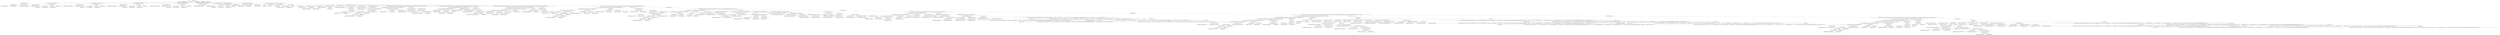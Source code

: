 digraph "&lt;init&gt;" {  
"122" [label = <(METHOD,&lt;init&gt;)<SUB>200</SUB>> ]
"8" [label = <(PARAM,this)<SUB>200</SUB>> ]
"123" [label = <(PARAM,final Class bean)<SUB>200</SUB>> ]
"124" [label = <(BLOCK,&lt;empty&gt;,&lt;empty&gt;)<SUB>200</SUB>> ]
"125" [label = <(&lt;operator&gt;.assignment,Method addText = null)<SUB>113</SUB>> ]
"126" [label = <(&lt;operator&gt;.fieldAccess,this.addText)<SUB>113</SUB>> ]
"127" [label = <(IDENTIFIER,this,Method addText = null)<SUB>113</SUB>> ]
"128" [label = <(FIELD_IDENTIFIER,addText,addText)<SUB>113</SUB>> ]
"129" [label = <(LITERAL,null,Method addText = null)<SUB>113</SUB>> ]
"130" [label = <(&lt;operator&gt;.assignment,this.attributeTypes = new Hashtable())<SUB>201</SUB>> ]
"131" [label = <(&lt;operator&gt;.fieldAccess,this.attributeTypes)<SUB>201</SUB>> ]
"132" [label = <(IDENTIFIER,this,this.attributeTypes = new Hashtable())<SUB>201</SUB>> ]
"133" [label = <(FIELD_IDENTIFIER,attributeTypes,attributeTypes)<SUB>201</SUB>> ]
"134" [label = <(BLOCK,&lt;empty&gt;,&lt;empty&gt;)<SUB>201</SUB>> ]
"135" [label = <(&lt;operator&gt;.assignment,&lt;empty&gt;)> ]
"136" [label = <(IDENTIFIER,$obj2,&lt;empty&gt;)> ]
"137" [label = <(&lt;operator&gt;.alloc,new Hashtable())<SUB>201</SUB>> ]
"138" [label = <(&lt;init&gt;,new Hashtable())<SUB>201</SUB>> ]
"139" [label = <(IDENTIFIER,$obj2,new Hashtable())> ]
"140" [label = <(IDENTIFIER,$obj2,&lt;empty&gt;)> ]
"141" [label = <(&lt;operator&gt;.assignment,this.attributeSetters = new Hashtable())<SUB>202</SUB>> ]
"142" [label = <(&lt;operator&gt;.fieldAccess,this.attributeSetters)<SUB>202</SUB>> ]
"143" [label = <(IDENTIFIER,this,this.attributeSetters = new Hashtable())<SUB>202</SUB>> ]
"144" [label = <(FIELD_IDENTIFIER,attributeSetters,attributeSetters)<SUB>202</SUB>> ]
"145" [label = <(BLOCK,&lt;empty&gt;,&lt;empty&gt;)<SUB>202</SUB>> ]
"146" [label = <(&lt;operator&gt;.assignment,&lt;empty&gt;)> ]
"147" [label = <(IDENTIFIER,$obj3,&lt;empty&gt;)> ]
"148" [label = <(&lt;operator&gt;.alloc,new Hashtable())<SUB>202</SUB>> ]
"149" [label = <(&lt;init&gt;,new Hashtable())<SUB>202</SUB>> ]
"150" [label = <(IDENTIFIER,$obj3,new Hashtable())> ]
"151" [label = <(IDENTIFIER,$obj3,&lt;empty&gt;)> ]
"152" [label = <(&lt;operator&gt;.assignment,this.nestedTypes = new Hashtable())<SUB>203</SUB>> ]
"153" [label = <(&lt;operator&gt;.fieldAccess,this.nestedTypes)<SUB>203</SUB>> ]
"154" [label = <(IDENTIFIER,this,this.nestedTypes = new Hashtable())<SUB>203</SUB>> ]
"155" [label = <(FIELD_IDENTIFIER,nestedTypes,nestedTypes)<SUB>203</SUB>> ]
"156" [label = <(BLOCK,&lt;empty&gt;,&lt;empty&gt;)<SUB>203</SUB>> ]
"157" [label = <(&lt;operator&gt;.assignment,&lt;empty&gt;)> ]
"158" [label = <(IDENTIFIER,$obj4,&lt;empty&gt;)> ]
"159" [label = <(&lt;operator&gt;.alloc,new Hashtable())<SUB>203</SUB>> ]
"160" [label = <(&lt;init&gt;,new Hashtable())<SUB>203</SUB>> ]
"161" [label = <(IDENTIFIER,$obj4,new Hashtable())> ]
"162" [label = <(IDENTIFIER,$obj4,&lt;empty&gt;)> ]
"163" [label = <(&lt;operator&gt;.assignment,this.nestedCreators = new Hashtable())<SUB>204</SUB>> ]
"164" [label = <(&lt;operator&gt;.fieldAccess,this.nestedCreators)<SUB>204</SUB>> ]
"165" [label = <(IDENTIFIER,this,this.nestedCreators = new Hashtable())<SUB>204</SUB>> ]
"166" [label = <(FIELD_IDENTIFIER,nestedCreators,nestedCreators)<SUB>204</SUB>> ]
"167" [label = <(BLOCK,&lt;empty&gt;,&lt;empty&gt;)<SUB>204</SUB>> ]
"168" [label = <(&lt;operator&gt;.assignment,&lt;empty&gt;)> ]
"169" [label = <(IDENTIFIER,$obj5,&lt;empty&gt;)> ]
"170" [label = <(&lt;operator&gt;.alloc,new Hashtable())<SUB>204</SUB>> ]
"171" [label = <(&lt;init&gt;,new Hashtable())<SUB>204</SUB>> ]
"172" [label = <(IDENTIFIER,$obj5,new Hashtable())> ]
"173" [label = <(IDENTIFIER,$obj5,&lt;empty&gt;)> ]
"174" [label = <(&lt;operator&gt;.assignment,this.addTypeMethods = new ArrayList())<SUB>205</SUB>> ]
"175" [label = <(&lt;operator&gt;.fieldAccess,this.addTypeMethods)<SUB>205</SUB>> ]
"176" [label = <(IDENTIFIER,this,this.addTypeMethods = new ArrayList())<SUB>205</SUB>> ]
"177" [label = <(FIELD_IDENTIFIER,addTypeMethods,addTypeMethods)<SUB>205</SUB>> ]
"178" [label = <(BLOCK,&lt;empty&gt;,&lt;empty&gt;)<SUB>205</SUB>> ]
"179" [label = <(&lt;operator&gt;.assignment,&lt;empty&gt;)> ]
"180" [label = <(IDENTIFIER,$obj6,&lt;empty&gt;)> ]
"181" [label = <(&lt;operator&gt;.alloc,new ArrayList())<SUB>205</SUB>> ]
"182" [label = <(&lt;init&gt;,new ArrayList())<SUB>205</SUB>> ]
"183" [label = <(IDENTIFIER,$obj6,new ArrayList())> ]
"184" [label = <(IDENTIFIER,$obj6,&lt;empty&gt;)> ]
"185" [label = <(&lt;operator&gt;.assignment,this.bean = bean)<SUB>207</SUB>> ]
"186" [label = <(&lt;operator&gt;.fieldAccess,this.bean)<SUB>207</SUB>> ]
"7" [label = <(IDENTIFIER,this,this.bean = bean)<SUB>207</SUB>> ]
"187" [label = <(FIELD_IDENTIFIER,bean,bean)<SUB>207</SUB>> ]
"188" [label = <(IDENTIFIER,bean,this.bean = bean)<SUB>207</SUB>> ]
"189" [label = <(LOCAL,Method[] methods: java.lang.reflect.Method[])> ]
"190" [label = <(&lt;operator&gt;.assignment,Method[] methods = bean.getMethods())<SUB>209</SUB>> ]
"191" [label = <(IDENTIFIER,methods,Method[] methods = bean.getMethods())<SUB>209</SUB>> ]
"192" [label = <(getMethods,bean.getMethods())<SUB>209</SUB>> ]
"193" [label = <(IDENTIFIER,bean,bean.getMethods())<SUB>209</SUB>> ]
"194" [label = <(CONTROL_STRUCTURE,for (int i = 0; Some(i &lt; methods.length); i++),for (int i = 0; Some(i &lt; methods.length); i++))<SUB>210</SUB>> ]
"195" [label = <(LOCAL,int i: int)> ]
"196" [label = <(&lt;operator&gt;.assignment,int i = 0)<SUB>210</SUB>> ]
"197" [label = <(IDENTIFIER,i,int i = 0)<SUB>210</SUB>> ]
"198" [label = <(LITERAL,0,int i = 0)<SUB>210</SUB>> ]
"199" [label = <(&lt;operator&gt;.lessThan,i &lt; methods.length)<SUB>210</SUB>> ]
"200" [label = <(IDENTIFIER,i,i &lt; methods.length)<SUB>210</SUB>> ]
"201" [label = <(&lt;operator&gt;.fieldAccess,methods.length)<SUB>210</SUB>> ]
"202" [label = <(IDENTIFIER,methods,i &lt; methods.length)<SUB>210</SUB>> ]
"203" [label = <(FIELD_IDENTIFIER,length,length)<SUB>210</SUB>> ]
"204" [label = <(&lt;operator&gt;.postIncrement,i++)<SUB>210</SUB>> ]
"205" [label = <(IDENTIFIER,i,i++)<SUB>210</SUB>> ]
"206" [label = <(BLOCK,&lt;empty&gt;,&lt;empty&gt;)<SUB>210</SUB>> ]
"207" [label = <(LOCAL,Method m: java.lang.reflect.Method)> ]
"208" [label = <(&lt;operator&gt;.assignment,Method m = methods[i])<SUB>211</SUB>> ]
"209" [label = <(IDENTIFIER,m,Method m = methods[i])<SUB>211</SUB>> ]
"210" [label = <(&lt;operator&gt;.indexAccess,methods[i])<SUB>211</SUB>> ]
"211" [label = <(IDENTIFIER,methods,Method m = methods[i])<SUB>211</SUB>> ]
"212" [label = <(IDENTIFIER,i,Method m = methods[i])<SUB>211</SUB>> ]
"213" [label = <(LOCAL,String name: java.lang.String)> ]
"214" [label = <(&lt;operator&gt;.assignment,String name = m.getName())<SUB>212</SUB>> ]
"215" [label = <(IDENTIFIER,name,String name = m.getName())<SUB>212</SUB>> ]
"216" [label = <(getName,m.getName())<SUB>212</SUB>> ]
"217" [label = <(IDENTIFIER,m,m.getName())<SUB>212</SUB>> ]
"218" [label = <(LOCAL,Class returnType: java.lang.Class)> ]
"219" [label = <(&lt;operator&gt;.assignment,Class returnType = m.getReturnType())<SUB>213</SUB>> ]
"220" [label = <(IDENTIFIER,returnType,Class returnType = m.getReturnType())<SUB>213</SUB>> ]
"221" [label = <(getReturnType,m.getReturnType())<SUB>213</SUB>> ]
"222" [label = <(IDENTIFIER,m,m.getReturnType())<SUB>213</SUB>> ]
"223" [label = <(LOCAL,Class[] args: java.lang.Class[])> ]
"224" [label = <(&lt;operator&gt;.assignment,Class[] args = m.getParameterTypes())<SUB>214</SUB>> ]
"225" [label = <(IDENTIFIER,args,Class[] args = m.getParameterTypes())<SUB>214</SUB>> ]
"226" [label = <(getParameterTypes,m.getParameterTypes())<SUB>214</SUB>> ]
"227" [label = <(IDENTIFIER,m,m.getParameterTypes())<SUB>214</SUB>> ]
"228" [label = <(CONTROL_STRUCTURE,if (args.length == 1 &amp;&amp; java.lang.Void.TYPE.equals(returnType) &amp;&amp; (name.equals(&quot;add&quot;) || name.equals(&quot;addConfigured&quot;))),if (args.length == 1 &amp;&amp; java.lang.Void.TYPE.equals(returnType) &amp;&amp; (name.equals(&quot;add&quot;) || name.equals(&quot;addConfigured&quot;))))<SUB>217</SUB>> ]
"229" [label = <(&lt;operator&gt;.logicalAnd,args.length == 1 &amp;&amp; java.lang.Void.TYPE.equals(returnType) &amp;&amp; (name.equals(&quot;add&quot;) || name.equals(&quot;addConfigured&quot;)))<SUB>217</SUB>> ]
"230" [label = <(&lt;operator&gt;.logicalAnd,args.length == 1 &amp;&amp; java.lang.Void.TYPE.equals(returnType))<SUB>217</SUB>> ]
"231" [label = <(&lt;operator&gt;.equals,args.length == 1)<SUB>217</SUB>> ]
"232" [label = <(&lt;operator&gt;.fieldAccess,args.length)<SUB>217</SUB>> ]
"233" [label = <(IDENTIFIER,args,args.length == 1)<SUB>217</SUB>> ]
"234" [label = <(FIELD_IDENTIFIER,length,length)<SUB>217</SUB>> ]
"235" [label = <(LITERAL,1,args.length == 1)<SUB>217</SUB>> ]
"236" [label = <(equals,java.lang.Void.TYPE.equals(returnType))<SUB>218</SUB>> ]
"237" [label = <(&lt;operator&gt;.fieldAccess,java.lang.Void.TYPE)<SUB>218</SUB>> ]
"238" [label = <(&lt;operator&gt;.fieldAccess,java.lang.Void)<SUB>218</SUB>> ]
"239" [label = <(&lt;operator&gt;.fieldAccess,java.lang)<SUB>218</SUB>> ]
"240" [label = <(IDENTIFIER,java,java.lang.Void.TYPE.equals(returnType))<SUB>218</SUB>> ]
"241" [label = <(FIELD_IDENTIFIER,lang,lang)<SUB>218</SUB>> ]
"242" [label = <(FIELD_IDENTIFIER,Void,Void)<SUB>218</SUB>> ]
"243" [label = <(FIELD_IDENTIFIER,TYPE,TYPE)<SUB>218</SUB>> ]
"244" [label = <(IDENTIFIER,returnType,java.lang.Void.TYPE.equals(returnType))<SUB>218</SUB>> ]
"245" [label = <(&lt;operator&gt;.logicalOr,name.equals(&quot;add&quot;) || name.equals(&quot;addConfigured&quot;))<SUB>219</SUB>> ]
"246" [label = <(equals,name.equals(&quot;add&quot;))<SUB>219</SUB>> ]
"247" [label = <(IDENTIFIER,name,name.equals(&quot;add&quot;))<SUB>219</SUB>> ]
"248" [label = <(LITERAL,&quot;add&quot;,name.equals(&quot;add&quot;))<SUB>219</SUB>> ]
"249" [label = <(equals,name.equals(&quot;addConfigured&quot;))<SUB>219</SUB>> ]
"250" [label = <(IDENTIFIER,name,name.equals(&quot;addConfigured&quot;))<SUB>219</SUB>> ]
"251" [label = <(LITERAL,&quot;addConfigured&quot;,name.equals(&quot;addConfigured&quot;))<SUB>219</SUB>> ]
"252" [label = <(BLOCK,&lt;empty&gt;,&lt;empty&gt;)<SUB>219</SUB>> ]
"253" [label = <(insertAddTypeMethod,this.insertAddTypeMethod(m))<SUB>220</SUB>> ]
"9" [label = <(IDENTIFIER,this,this.insertAddTypeMethod(m))<SUB>220</SUB>> ]
"254" [label = <(IDENTIFIER,m,this.insertAddTypeMethod(m))<SUB>220</SUB>> ]
"255" [label = <(CONTROL_STRUCTURE,continue;,continue;)<SUB>221</SUB>> ]
"256" [label = <(CONTROL_STRUCTURE,if (org.apache.tools.ant.Task.class.isAssignableFrom(bean) &amp;&amp; args.length == 1 &amp;&amp; isHiddenSetMethod(name, args[0])),if (org.apache.tools.ant.Task.class.isAssignableFrom(bean) &amp;&amp; args.length == 1 &amp;&amp; isHiddenSetMethod(name, args[0])))<SUB>225</SUB>> ]
"257" [label = <(&lt;operator&gt;.logicalAnd,org.apache.tools.ant.Task.class.isAssignableFrom(bean) &amp;&amp; args.length == 1 &amp;&amp; isHiddenSetMethod(name, args[0]))<SUB>225</SUB>> ]
"258" [label = <(&lt;operator&gt;.logicalAnd,org.apache.tools.ant.Task.class.isAssignableFrom(bean) &amp;&amp; args.length == 1)<SUB>225</SUB>> ]
"259" [label = <(isAssignableFrom,isAssignableFrom(bean))<SUB>225</SUB>> ]
"260" [label = <(&lt;operator&gt;.fieldAccess,org.apache.tools.ant.Task.class)<SUB>225</SUB>> ]
"261" [label = <(IDENTIFIER,org.apache.tools.ant.Task,isAssignableFrom(bean))<SUB>225</SUB>> ]
"262" [label = <(FIELD_IDENTIFIER,class,class)<SUB>225</SUB>> ]
"263" [label = <(IDENTIFIER,bean,isAssignableFrom(bean))<SUB>225</SUB>> ]
"264" [label = <(&lt;operator&gt;.equals,args.length == 1)<SUB>226</SUB>> ]
"265" [label = <(&lt;operator&gt;.fieldAccess,args.length)<SUB>226</SUB>> ]
"266" [label = <(IDENTIFIER,args,args.length == 1)<SUB>226</SUB>> ]
"267" [label = <(FIELD_IDENTIFIER,length,length)<SUB>226</SUB>> ]
"268" [label = <(LITERAL,1,args.length == 1)<SUB>226</SUB>> ]
"269" [label = <(isHiddenSetMethod,this.isHiddenSetMethod(name, args[0]))<SUB>226</SUB>> ]
"10" [label = <(IDENTIFIER,this,this.isHiddenSetMethod(name, args[0]))<SUB>226</SUB>> ]
"270" [label = <(IDENTIFIER,name,this.isHiddenSetMethod(name, args[0]))<SUB>226</SUB>> ]
"271" [label = <(&lt;operator&gt;.indexAccess,args[0])<SUB>226</SUB>> ]
"272" [label = <(IDENTIFIER,args,this.isHiddenSetMethod(name, args[0]))<SUB>226</SUB>> ]
"273" [label = <(LITERAL,0,this.isHiddenSetMethod(name, args[0]))<SUB>226</SUB>> ]
"274" [label = <(BLOCK,&lt;empty&gt;,&lt;empty&gt;)<SUB>226</SUB>> ]
"275" [label = <(CONTROL_STRUCTURE,continue;,continue;)<SUB>227</SUB>> ]
"276" [label = <(CONTROL_STRUCTURE,if (org.apache.tools.ant.TaskContainer.class.isAssignableFrom(bean) &amp;&amp; args.length == 1 &amp;&amp; &quot;addTask&quot;.equals(name) &amp;&amp; org.apache.tools.ant.Task.class.equals(args[0])),if (org.apache.tools.ant.TaskContainer.class.isAssignableFrom(bean) &amp;&amp; args.length == 1 &amp;&amp; &quot;addTask&quot;.equals(name) &amp;&amp; org.apache.tools.ant.Task.class.equals(args[0])))<SUB>231</SUB>> ]
"277" [label = <(&lt;operator&gt;.logicalAnd,org.apache.tools.ant.TaskContainer.class.isAssignableFrom(bean) &amp;&amp; args.length == 1 &amp;&amp; &quot;addTask&quot;.equals(name) &amp;&amp; org.apache.tools.ant.Task.class.equals(args[0]))<SUB>231</SUB>> ]
"278" [label = <(&lt;operator&gt;.logicalAnd,org.apache.tools.ant.TaskContainer.class.isAssignableFrom(bean) &amp;&amp; args.length == 1 &amp;&amp; &quot;addTask&quot;.equals(name))<SUB>231</SUB>> ]
"279" [label = <(&lt;operator&gt;.logicalAnd,org.apache.tools.ant.TaskContainer.class.isAssignableFrom(bean) &amp;&amp; args.length == 1)<SUB>231</SUB>> ]
"280" [label = <(isAssignableFrom,isAssignableFrom(bean))<SUB>231</SUB>> ]
"281" [label = <(&lt;operator&gt;.fieldAccess,org.apache.tools.ant.TaskContainer.class)<SUB>231</SUB>> ]
"282" [label = <(IDENTIFIER,org.apache.tools.ant.TaskContainer,isAssignableFrom(bean))<SUB>231</SUB>> ]
"283" [label = <(FIELD_IDENTIFIER,class,class)<SUB>231</SUB>> ]
"284" [label = <(IDENTIFIER,bean,isAssignableFrom(bean))<SUB>231</SUB>> ]
"285" [label = <(&lt;operator&gt;.equals,args.length == 1)<SUB>232</SUB>> ]
"286" [label = <(&lt;operator&gt;.fieldAccess,args.length)<SUB>232</SUB>> ]
"287" [label = <(IDENTIFIER,args,args.length == 1)<SUB>232</SUB>> ]
"288" [label = <(FIELD_IDENTIFIER,length,length)<SUB>232</SUB>> ]
"289" [label = <(LITERAL,1,args.length == 1)<SUB>232</SUB>> ]
"290" [label = <(equals,this.equals(name))<SUB>232</SUB>> ]
"291" [label = <(LITERAL,&quot;addTask&quot;,this.equals(name))<SUB>232</SUB>> ]
"292" [label = <(IDENTIFIER,name,this.equals(name))<SUB>232</SUB>> ]
"293" [label = <(equals,equals(args[0]))<SUB>233</SUB>> ]
"294" [label = <(&lt;operator&gt;.fieldAccess,org.apache.tools.ant.Task.class)<SUB>233</SUB>> ]
"295" [label = <(IDENTIFIER,org.apache.tools.ant.Task,equals(args[0]))<SUB>233</SUB>> ]
"296" [label = <(FIELD_IDENTIFIER,class,class)<SUB>233</SUB>> ]
"297" [label = <(&lt;operator&gt;.indexAccess,args[0])<SUB>233</SUB>> ]
"298" [label = <(IDENTIFIER,args,equals(args[0]))<SUB>233</SUB>> ]
"299" [label = <(LITERAL,0,equals(args[0]))<SUB>233</SUB>> ]
"300" [label = <(BLOCK,&lt;empty&gt;,&lt;empty&gt;)<SUB>233</SUB>> ]
"301" [label = <(CONTROL_STRUCTURE,continue;,continue;)<SUB>234</SUB>> ]
"302" [label = <(CONTROL_STRUCTURE,if (&quot;addText&quot;.equals(name) &amp;&amp; java.lang.Void.TYPE.equals(returnType) &amp;&amp; args.length == 1 &amp;&amp; java.lang.String.class.equals(args[0])),if (&quot;addText&quot;.equals(name) &amp;&amp; java.lang.Void.TYPE.equals(returnType) &amp;&amp; args.length == 1 &amp;&amp; java.lang.String.class.equals(args[0])))<SUB>238</SUB>> ]
"303" [label = <(&lt;operator&gt;.logicalAnd,&quot;addText&quot;.equals(name) &amp;&amp; java.lang.Void.TYPE.equals(returnType) &amp;&amp; args.length == 1 &amp;&amp; java.lang.String.class.equals(args[0]))<SUB>238</SUB>> ]
"304" [label = <(&lt;operator&gt;.logicalAnd,&quot;addText&quot;.equals(name) &amp;&amp; java.lang.Void.TYPE.equals(returnType) &amp;&amp; args.length == 1)<SUB>238</SUB>> ]
"305" [label = <(&lt;operator&gt;.logicalAnd,&quot;addText&quot;.equals(name) &amp;&amp; java.lang.Void.TYPE.equals(returnType))<SUB>238</SUB>> ]
"306" [label = <(equals,this.equals(name))<SUB>238</SUB>> ]
"307" [label = <(LITERAL,&quot;addText&quot;,this.equals(name))<SUB>238</SUB>> ]
"308" [label = <(IDENTIFIER,name,this.equals(name))<SUB>238</SUB>> ]
"309" [label = <(equals,java.lang.Void.TYPE.equals(returnType))<SUB>239</SUB>> ]
"310" [label = <(&lt;operator&gt;.fieldAccess,java.lang.Void.TYPE)<SUB>239</SUB>> ]
"311" [label = <(&lt;operator&gt;.fieldAccess,java.lang.Void)<SUB>239</SUB>> ]
"312" [label = <(&lt;operator&gt;.fieldAccess,java.lang)<SUB>239</SUB>> ]
"313" [label = <(IDENTIFIER,java,java.lang.Void.TYPE.equals(returnType))<SUB>239</SUB>> ]
"314" [label = <(FIELD_IDENTIFIER,lang,lang)<SUB>239</SUB>> ]
"315" [label = <(FIELD_IDENTIFIER,Void,Void)<SUB>239</SUB>> ]
"316" [label = <(FIELD_IDENTIFIER,TYPE,TYPE)<SUB>239</SUB>> ]
"317" [label = <(IDENTIFIER,returnType,java.lang.Void.TYPE.equals(returnType))<SUB>239</SUB>> ]
"318" [label = <(&lt;operator&gt;.equals,args.length == 1)<SUB>240</SUB>> ]
"319" [label = <(&lt;operator&gt;.fieldAccess,args.length)<SUB>240</SUB>> ]
"320" [label = <(IDENTIFIER,args,args.length == 1)<SUB>240</SUB>> ]
"321" [label = <(FIELD_IDENTIFIER,length,length)<SUB>240</SUB>> ]
"322" [label = <(LITERAL,1,args.length == 1)<SUB>240</SUB>> ]
"323" [label = <(equals,this.equals(args[0]))<SUB>241</SUB>> ]
"324" [label = <(&lt;operator&gt;.fieldAccess,java.lang.String.class)<SUB>241</SUB>> ]
"325" [label = <(IDENTIFIER,java.lang.String,this.equals(args[0]))<SUB>241</SUB>> ]
"326" [label = <(FIELD_IDENTIFIER,class,class)<SUB>241</SUB>> ]
"327" [label = <(&lt;operator&gt;.indexAccess,args[0])<SUB>241</SUB>> ]
"328" [label = <(IDENTIFIER,args,this.equals(args[0]))<SUB>241</SUB>> ]
"329" [label = <(LITERAL,0,this.equals(args[0]))<SUB>241</SUB>> ]
"330" [label = <(BLOCK,&lt;empty&gt;,&lt;empty&gt;)<SUB>241</SUB>> ]
"331" [label = <(&lt;operator&gt;.assignment,this.addText = methods[i])<SUB>243</SUB>> ]
"332" [label = <(&lt;operator&gt;.fieldAccess,this.addText)<SUB>243</SUB>> ]
"333" [label = <(IDENTIFIER,this,this.addText = methods[i])<SUB>243</SUB>> ]
"334" [label = <(FIELD_IDENTIFIER,addText,addText)<SUB>243</SUB>> ]
"335" [label = <(&lt;operator&gt;.indexAccess,methods[i])<SUB>243</SUB>> ]
"336" [label = <(IDENTIFIER,methods,this.addText = methods[i])<SUB>243</SUB>> ]
"337" [label = <(IDENTIFIER,i,this.addText = methods[i])<SUB>243</SUB>> ]
"338" [label = <(CONTROL_STRUCTURE,else,else)<SUB>245</SUB>> ]
"339" [label = <(CONTROL_STRUCTURE,if (name.startsWith(&quot;set&quot;) &amp;&amp; java.lang.Void.TYPE.equals(returnType) &amp;&amp; args.length == 1 &amp;&amp; !args[0].isArray()),if (name.startsWith(&quot;set&quot;) &amp;&amp; java.lang.Void.TYPE.equals(returnType) &amp;&amp; args.length == 1 &amp;&amp; !args[0].isArray()))<SUB>245</SUB>> ]
"340" [label = <(&lt;operator&gt;.logicalAnd,name.startsWith(&quot;set&quot;) &amp;&amp; java.lang.Void.TYPE.equals(returnType) &amp;&amp; args.length == 1 &amp;&amp; !args[0].isArray())<SUB>245</SUB>> ]
"341" [label = <(&lt;operator&gt;.logicalAnd,name.startsWith(&quot;set&quot;) &amp;&amp; java.lang.Void.TYPE.equals(returnType) &amp;&amp; args.length == 1)<SUB>245</SUB>> ]
"342" [label = <(&lt;operator&gt;.logicalAnd,name.startsWith(&quot;set&quot;) &amp;&amp; java.lang.Void.TYPE.equals(returnType))<SUB>245</SUB>> ]
"343" [label = <(startsWith,name.startsWith(&quot;set&quot;))<SUB>245</SUB>> ]
"344" [label = <(IDENTIFIER,name,name.startsWith(&quot;set&quot;))<SUB>245</SUB>> ]
"345" [label = <(LITERAL,&quot;set&quot;,name.startsWith(&quot;set&quot;))<SUB>245</SUB>> ]
"346" [label = <(equals,java.lang.Void.TYPE.equals(returnType))<SUB>246</SUB>> ]
"347" [label = <(&lt;operator&gt;.fieldAccess,java.lang.Void.TYPE)<SUB>246</SUB>> ]
"348" [label = <(&lt;operator&gt;.fieldAccess,java.lang.Void)<SUB>246</SUB>> ]
"349" [label = <(&lt;operator&gt;.fieldAccess,java.lang)<SUB>246</SUB>> ]
"350" [label = <(IDENTIFIER,java,java.lang.Void.TYPE.equals(returnType))<SUB>246</SUB>> ]
"351" [label = <(FIELD_IDENTIFIER,lang,lang)<SUB>246</SUB>> ]
"352" [label = <(FIELD_IDENTIFIER,Void,Void)<SUB>246</SUB>> ]
"353" [label = <(FIELD_IDENTIFIER,TYPE,TYPE)<SUB>246</SUB>> ]
"354" [label = <(IDENTIFIER,returnType,java.lang.Void.TYPE.equals(returnType))<SUB>246</SUB>> ]
"355" [label = <(&lt;operator&gt;.equals,args.length == 1)<SUB>247</SUB>> ]
"356" [label = <(&lt;operator&gt;.fieldAccess,args.length)<SUB>247</SUB>> ]
"357" [label = <(IDENTIFIER,args,args.length == 1)<SUB>247</SUB>> ]
"358" [label = <(FIELD_IDENTIFIER,length,length)<SUB>247</SUB>> ]
"359" [label = <(LITERAL,1,args.length == 1)<SUB>247</SUB>> ]
"360" [label = <(&lt;operator&gt;.logicalNot,!args[0].isArray())<SUB>248</SUB>> ]
"361" [label = <(isArray,this.isArray())<SUB>248</SUB>> ]
"362" [label = <(&lt;operator&gt;.indexAccess,args[0])<SUB>248</SUB>> ]
"363" [label = <(IDENTIFIER,args,this.isArray())<SUB>248</SUB>> ]
"364" [label = <(LITERAL,0,this.isArray())<SUB>248</SUB>> ]
"365" [label = <(BLOCK,&lt;empty&gt;,&lt;empty&gt;)<SUB>248</SUB>> ]
"366" [label = <(LOCAL,String propName: java.lang.String)> ]
"367" [label = <(&lt;operator&gt;.assignment,String propName = this.getPropertyName(name, &quot;set&quot;))<SUB>250</SUB>> ]
"368" [label = <(IDENTIFIER,propName,String propName = this.getPropertyName(name, &quot;set&quot;))<SUB>250</SUB>> ]
"369" [label = <(getPropertyName,this.getPropertyName(name, &quot;set&quot;))<SUB>250</SUB>> ]
"11" [label = <(IDENTIFIER,this,this.getPropertyName(name, &quot;set&quot;))<SUB>250</SUB>> ]
"370" [label = <(IDENTIFIER,name,this.getPropertyName(name, &quot;set&quot;))<SUB>250</SUB>> ]
"371" [label = <(LITERAL,&quot;set&quot;,this.getPropertyName(name, &quot;set&quot;))<SUB>250</SUB>> ]
"372" [label = <(CONTROL_STRUCTURE,if (attributeSetters.get(propName) != null),if (attributeSetters.get(propName) != null))<SUB>251</SUB>> ]
"373" [label = <(&lt;operator&gt;.notEquals,attributeSetters.get(propName) != null)<SUB>251</SUB>> ]
"374" [label = <(get,attributeSetters.get(propName))<SUB>251</SUB>> ]
"375" [label = <(&lt;operator&gt;.fieldAccess,this.attributeSetters)<SUB>251</SUB>> ]
"376" [label = <(IDENTIFIER,this,attributeSetters.get(propName))<SUB>251</SUB>> ]
"377" [label = <(FIELD_IDENTIFIER,attributeSetters,attributeSetters)<SUB>251</SUB>> ]
"378" [label = <(IDENTIFIER,propName,attributeSetters.get(propName))<SUB>251</SUB>> ]
"379" [label = <(LITERAL,null,attributeSetters.get(propName) != null)<SUB>251</SUB>> ]
"380" [label = <(BLOCK,&lt;empty&gt;,&lt;empty&gt;)<SUB>251</SUB>> ]
"381" [label = <(CONTROL_STRUCTURE,if (java.lang.String.class.equals(args[0])),if (java.lang.String.class.equals(args[0])))<SUB>252</SUB>> ]
"382" [label = <(equals,this.equals(args[0]))<SUB>252</SUB>> ]
"383" [label = <(&lt;operator&gt;.fieldAccess,java.lang.String.class)<SUB>252</SUB>> ]
"384" [label = <(IDENTIFIER,java.lang.String,this.equals(args[0]))<SUB>252</SUB>> ]
"385" [label = <(FIELD_IDENTIFIER,class,class)<SUB>252</SUB>> ]
"386" [label = <(&lt;operator&gt;.indexAccess,args[0])<SUB>252</SUB>> ]
"387" [label = <(IDENTIFIER,args,this.equals(args[0]))<SUB>252</SUB>> ]
"388" [label = <(LITERAL,0,this.equals(args[0]))<SUB>252</SUB>> ]
"389" [label = <(BLOCK,&lt;empty&gt;,&lt;empty&gt;)<SUB>252</SUB>> ]
"390" [label = <(CONTROL_STRUCTURE,continue;,continue;)<SUB>259</SUB>> ]
"391" [label = <(LOCAL,AttributeSetter as: org.apache.tools.ant.IntrospectionHelper$AttributeSetter)> ]
"392" [label = <(&lt;operator&gt;.assignment,IntrospectionHelper$AttributeSetter as = this.createAttributeSetter(m, args[0], propName))<SUB>272</SUB>> ]
"393" [label = <(IDENTIFIER,as,IntrospectionHelper$AttributeSetter as = this.createAttributeSetter(m, args[0], propName))<SUB>272</SUB>> ]
"394" [label = <(createAttributeSetter,this.createAttributeSetter(m, args[0], propName))<SUB>273</SUB>> ]
"12" [label = <(IDENTIFIER,this,this.createAttributeSetter(m, args[0], propName))<SUB>273</SUB>> ]
"395" [label = <(IDENTIFIER,m,this.createAttributeSetter(m, args[0], propName))<SUB>273</SUB>> ]
"396" [label = <(&lt;operator&gt;.indexAccess,args[0])<SUB>273</SUB>> ]
"397" [label = <(IDENTIFIER,args,this.createAttributeSetter(m, args[0], propName))<SUB>273</SUB>> ]
"398" [label = <(LITERAL,0,this.createAttributeSetter(m, args[0], propName))<SUB>273</SUB>> ]
"399" [label = <(IDENTIFIER,propName,this.createAttributeSetter(m, args[0], propName))<SUB>273</SUB>> ]
"400" [label = <(CONTROL_STRUCTURE,if (as != null),if (as != null))<SUB>274</SUB>> ]
"401" [label = <(&lt;operator&gt;.notEquals,as != null)<SUB>274</SUB>> ]
"402" [label = <(IDENTIFIER,as,as != null)<SUB>274</SUB>> ]
"403" [label = <(LITERAL,null,as != null)<SUB>274</SUB>> ]
"404" [label = <(BLOCK,&lt;empty&gt;,&lt;empty&gt;)<SUB>274</SUB>> ]
"405" [label = <(put,attributeTypes.put(propName, args[0]))<SUB>275</SUB>> ]
"406" [label = <(&lt;operator&gt;.fieldAccess,this.attributeTypes)<SUB>275</SUB>> ]
"407" [label = <(IDENTIFIER,this,attributeTypes.put(propName, args[0]))<SUB>275</SUB>> ]
"408" [label = <(FIELD_IDENTIFIER,attributeTypes,attributeTypes)<SUB>275</SUB>> ]
"409" [label = <(IDENTIFIER,propName,attributeTypes.put(propName, args[0]))<SUB>275</SUB>> ]
"410" [label = <(&lt;operator&gt;.indexAccess,args[0])<SUB>275</SUB>> ]
"411" [label = <(IDENTIFIER,args,attributeTypes.put(propName, args[0]))<SUB>275</SUB>> ]
"412" [label = <(LITERAL,0,attributeTypes.put(propName, args[0]))<SUB>275</SUB>> ]
"413" [label = <(put,attributeSetters.put(propName, as))<SUB>276</SUB>> ]
"414" [label = <(&lt;operator&gt;.fieldAccess,this.attributeSetters)<SUB>276</SUB>> ]
"415" [label = <(IDENTIFIER,this,attributeSetters.put(propName, as))<SUB>276</SUB>> ]
"416" [label = <(FIELD_IDENTIFIER,attributeSetters,attributeSetters)<SUB>276</SUB>> ]
"417" [label = <(IDENTIFIER,propName,attributeSetters.put(propName, as))<SUB>276</SUB>> ]
"418" [label = <(IDENTIFIER,as,attributeSetters.put(propName, as))<SUB>276</SUB>> ]
"419" [label = <(CONTROL_STRUCTURE,else,else)<SUB>279</SUB>> ]
"420" [label = <(CONTROL_STRUCTURE,if (name.startsWith(&quot;create&quot;) &amp;&amp; !returnType.isArray() &amp;&amp; !returnType.isPrimitive() &amp;&amp; args.length == 0),if (name.startsWith(&quot;create&quot;) &amp;&amp; !returnType.isArray() &amp;&amp; !returnType.isPrimitive() &amp;&amp; args.length == 0))<SUB>279</SUB>> ]
"421" [label = <(&lt;operator&gt;.logicalAnd,name.startsWith(&quot;create&quot;) &amp;&amp; !returnType.isArray() &amp;&amp; !returnType.isPrimitive() &amp;&amp; args.length == 0)<SUB>279</SUB>> ]
"422" [label = <(&lt;operator&gt;.logicalAnd,name.startsWith(&quot;create&quot;) &amp;&amp; !returnType.isArray() &amp;&amp; !returnType.isPrimitive())<SUB>279</SUB>> ]
"423" [label = <(&lt;operator&gt;.logicalAnd,name.startsWith(&quot;create&quot;) &amp;&amp; !returnType.isArray())<SUB>279</SUB>> ]
"424" [label = <(startsWith,name.startsWith(&quot;create&quot;))<SUB>279</SUB>> ]
"425" [label = <(IDENTIFIER,name,name.startsWith(&quot;create&quot;))<SUB>279</SUB>> ]
"426" [label = <(LITERAL,&quot;create&quot;,name.startsWith(&quot;create&quot;))<SUB>279</SUB>> ]
"427" [label = <(&lt;operator&gt;.logicalNot,!returnType.isArray())<SUB>280</SUB>> ]
"428" [label = <(isArray,returnType.isArray())<SUB>280</SUB>> ]
"429" [label = <(IDENTIFIER,returnType,returnType.isArray())<SUB>280</SUB>> ]
"430" [label = <(&lt;operator&gt;.logicalNot,!returnType.isPrimitive())<SUB>281</SUB>> ]
"431" [label = <(isPrimitive,returnType.isPrimitive())<SUB>281</SUB>> ]
"432" [label = <(IDENTIFIER,returnType,returnType.isPrimitive())<SUB>281</SUB>> ]
"433" [label = <(&lt;operator&gt;.equals,args.length == 0)<SUB>282</SUB>> ]
"434" [label = <(&lt;operator&gt;.fieldAccess,args.length)<SUB>282</SUB>> ]
"435" [label = <(IDENTIFIER,args,args.length == 0)<SUB>282</SUB>> ]
"436" [label = <(FIELD_IDENTIFIER,length,length)<SUB>282</SUB>> ]
"437" [label = <(LITERAL,0,args.length == 0)<SUB>282</SUB>> ]
"438" [label = <(BLOCK,&lt;empty&gt;,&lt;empty&gt;)<SUB>282</SUB>> ]
"439" [label = <(LOCAL,String propName: java.lang.String)> ]
"440" [label = <(&lt;operator&gt;.assignment,String propName = this.getPropertyName(name, &quot;create&quot;))<SUB>284</SUB>> ]
"441" [label = <(IDENTIFIER,propName,String propName = this.getPropertyName(name, &quot;create&quot;))<SUB>284</SUB>> ]
"442" [label = <(getPropertyName,this.getPropertyName(name, &quot;create&quot;))<SUB>284</SUB>> ]
"13" [label = <(IDENTIFIER,this,this.getPropertyName(name, &quot;create&quot;))<SUB>284</SUB>> ]
"443" [label = <(IDENTIFIER,name,this.getPropertyName(name, &quot;create&quot;))<SUB>284</SUB>> ]
"444" [label = <(LITERAL,&quot;create&quot;,this.getPropertyName(name, &quot;create&quot;))<SUB>284</SUB>> ]
"445" [label = <(CONTROL_STRUCTURE,if (nestedCreators.get(propName) == null),if (nestedCreators.get(propName) == null))<SUB>287</SUB>> ]
"446" [label = <(&lt;operator&gt;.equals,nestedCreators.get(propName) == null)<SUB>287</SUB>> ]
"447" [label = <(get,nestedCreators.get(propName))<SUB>287</SUB>> ]
"448" [label = <(&lt;operator&gt;.fieldAccess,this.nestedCreators)<SUB>287</SUB>> ]
"449" [label = <(IDENTIFIER,this,nestedCreators.get(propName))<SUB>287</SUB>> ]
"450" [label = <(FIELD_IDENTIFIER,nestedCreators,nestedCreators)<SUB>287</SUB>> ]
"451" [label = <(IDENTIFIER,propName,nestedCreators.get(propName))<SUB>287</SUB>> ]
"452" [label = <(LITERAL,null,nestedCreators.get(propName) == null)<SUB>287</SUB>> ]
"453" [label = <(BLOCK,&lt;empty&gt;,&lt;empty&gt;)<SUB>287</SUB>> ]
"454" [label = <(put,nestedTypes.put(propName, returnType))<SUB>288</SUB>> ]
"455" [label = <(&lt;operator&gt;.fieldAccess,this.nestedTypes)<SUB>288</SUB>> ]
"456" [label = <(IDENTIFIER,this,nestedTypes.put(propName, returnType))<SUB>288</SUB>> ]
"457" [label = <(FIELD_IDENTIFIER,nestedTypes,nestedTypes)<SUB>288</SUB>> ]
"458" [label = <(IDENTIFIER,propName,nestedTypes.put(propName, returnType))<SUB>288</SUB>> ]
"459" [label = <(IDENTIFIER,returnType,nestedTypes.put(propName, returnType))<SUB>288</SUB>> ]
"460" [label = <(put,nestedCreators.put(propName, new NestedCreator() {\012\012    public boolean isPolyMorphic() {\012        return false;\012    }\012\012    public Object getRealObject() {\012        return null;\012    }\012\012    public Class getElementClass() {\012        return null;\012    }\012\012    public Object create(Project project, Object parent, Object ignore) throws InvocationTargetException, IllegalAccessException {\012        return m.invoke(parent, new Object[] {});\012    }\012\012    public void store(Object parent, Object child) {\012    }\012}))<SUB>289</SUB>> ]
"461" [label = <(&lt;operator&gt;.fieldAccess,this.nestedCreators)<SUB>289</SUB>> ]
"462" [label = <(IDENTIFIER,this,nestedCreators.put(propName, new NestedCreator() {\012\012    public boolean isPolyMorphic() {\012        return false;\012    }\012\012    public Object getRealObject() {\012        return null;\012    }\012\012    public Class getElementClass() {\012        return null;\012    }\012\012    public Object create(Project project, Object parent, Object ignore) throws InvocationTargetException, IllegalAccessException {\012        return m.invoke(parent, new Object[] {});\012    }\012\012    public void store(Object parent, Object child) {\012    }\012}))<SUB>289</SUB>> ]
"463" [label = <(FIELD_IDENTIFIER,nestedCreators,nestedCreators)<SUB>289</SUB>> ]
"464" [label = <(IDENTIFIER,propName,nestedCreators.put(propName, new NestedCreator() {\012\012    public boolean isPolyMorphic() {\012        return false;\012    }\012\012    public Object getRealObject() {\012        return null;\012    }\012\012    public Class getElementClass() {\012        return null;\012    }\012\012    public Object create(Project project, Object parent, Object ignore) throws InvocationTargetException, IllegalAccessException {\012        return m.invoke(parent, new Object[] {});\012    }\012\012    public void store(Object parent, Object child) {\012    }\012}))<SUB>289</SUB>> ]
"465" [label = <(BLOCK,&lt;empty&gt;,&lt;empty&gt;)<SUB>289</SUB>> ]
"466" [label = <(&lt;operator&gt;.assignment,&lt;empty&gt;)> ]
"467" [label = <(IDENTIFIER,$obj7,&lt;empty&gt;)> ]
"468" [label = <(&lt;operator&gt;.alloc,new NestedCreator() {\012\012    public boolean isPolyMorphic() {\012        return false;\012    }\012\012    public Object getRealObject() {\012        return null;\012    }\012\012    public Class getElementClass() {\012        return null;\012    }\012\012    public Object create(Project project, Object parent, Object ignore) throws InvocationTargetException, IllegalAccessException {\012        return m.invoke(parent, new Object[] {});\012    }\012\012    public void store(Object parent, Object child) {\012    }\012})<SUB>289</SUB>> ]
"469" [label = <(&lt;init&gt;,new NestedCreator() {\012\012    public boolean isPolyMorphic() {\012        return false;\012    }\012\012    public Object getRealObject() {\012        return null;\012    }\012\012    public Class getElementClass() {\012        return null;\012    }\012\012    public Object create(Project project, Object parent, Object ignore) throws InvocationTargetException, IllegalAccessException {\012        return m.invoke(parent, new Object[] {});\012    }\012\012    public void store(Object parent, Object child) {\012    }\012})<SUB>289</SUB>> ]
"470" [label = <(IDENTIFIER,$obj7,new NestedCreator() {\012\012    public boolean isPolyMorphic() {\012        return false;\012    }\012\012    public Object getRealObject() {\012        return null;\012    }\012\012    public Class getElementClass() {\012        return null;\012    }\012\012    public Object create(Project project, Object parent, Object ignore) throws InvocationTargetException, IllegalAccessException {\012        return m.invoke(parent, new Object[] {});\012    }\012\012    public void store(Object parent, Object child) {\012    }\012})> ]
"471" [label = <(IDENTIFIER,$obj7,&lt;empty&gt;)> ]
"472" [label = <(CONTROL_STRUCTURE,else,else)<SUB>313</SUB>> ]
"473" [label = <(CONTROL_STRUCTURE,if (name.startsWith(&quot;addConfigured&quot;) &amp;&amp; java.lang.Void.TYPE.equals(returnType) &amp;&amp; args.length == 1 &amp;&amp; !java.lang.String.class.equals(args[0]) &amp;&amp; !args[0].isArray() &amp;&amp; !args[0].isPrimitive()),if (name.startsWith(&quot;addConfigured&quot;) &amp;&amp; java.lang.Void.TYPE.equals(returnType) &amp;&amp; args.length == 1 &amp;&amp; !java.lang.String.class.equals(args[0]) &amp;&amp; !args[0].isArray() &amp;&amp; !args[0].isPrimitive()))<SUB>313</SUB>> ]
"474" [label = <(&lt;operator&gt;.logicalAnd,name.startsWith(&quot;addConfigured&quot;) &amp;&amp; java.lang.Void.TYPE.equals(returnType) &amp;&amp; args.length == 1 &amp;&amp; !java.lang.String.class.equals(args[0]) &amp;&amp; !args[0].isArray() &amp;&amp; !args[0].isPrimitive())<SUB>313</SUB>> ]
"475" [label = <(&lt;operator&gt;.logicalAnd,name.startsWith(&quot;addConfigured&quot;) &amp;&amp; java.lang.Void.TYPE.equals(returnType) &amp;&amp; args.length == 1 &amp;&amp; !java.lang.String.class.equals(args[0]) &amp;&amp; !args[0].isArray())<SUB>313</SUB>> ]
"476" [label = <(&lt;operator&gt;.logicalAnd,name.startsWith(&quot;addConfigured&quot;) &amp;&amp; java.lang.Void.TYPE.equals(returnType) &amp;&amp; args.length == 1 &amp;&amp; !java.lang.String.class.equals(args[0]))<SUB>313</SUB>> ]
"477" [label = <(&lt;operator&gt;.logicalAnd,name.startsWith(&quot;addConfigured&quot;) &amp;&amp; java.lang.Void.TYPE.equals(returnType) &amp;&amp; args.length == 1)<SUB>313</SUB>> ]
"478" [label = <(&lt;operator&gt;.logicalAnd,name.startsWith(&quot;addConfigured&quot;) &amp;&amp; java.lang.Void.TYPE.equals(returnType))<SUB>313</SUB>> ]
"479" [label = <(startsWith,name.startsWith(&quot;addConfigured&quot;))<SUB>313</SUB>> ]
"480" [label = <(IDENTIFIER,name,name.startsWith(&quot;addConfigured&quot;))<SUB>313</SUB>> ]
"481" [label = <(LITERAL,&quot;addConfigured&quot;,name.startsWith(&quot;addConfigured&quot;))<SUB>313</SUB>> ]
"482" [label = <(equals,java.lang.Void.TYPE.equals(returnType))<SUB>314</SUB>> ]
"483" [label = <(&lt;operator&gt;.fieldAccess,java.lang.Void.TYPE)<SUB>314</SUB>> ]
"484" [label = <(&lt;operator&gt;.fieldAccess,java.lang.Void)<SUB>314</SUB>> ]
"485" [label = <(&lt;operator&gt;.fieldAccess,java.lang)<SUB>314</SUB>> ]
"486" [label = <(IDENTIFIER,java,java.lang.Void.TYPE.equals(returnType))<SUB>314</SUB>> ]
"487" [label = <(FIELD_IDENTIFIER,lang,lang)<SUB>314</SUB>> ]
"488" [label = <(FIELD_IDENTIFIER,Void,Void)<SUB>314</SUB>> ]
"489" [label = <(FIELD_IDENTIFIER,TYPE,TYPE)<SUB>314</SUB>> ]
"490" [label = <(IDENTIFIER,returnType,java.lang.Void.TYPE.equals(returnType))<SUB>314</SUB>> ]
"491" [label = <(&lt;operator&gt;.equals,args.length == 1)<SUB>315</SUB>> ]
"492" [label = <(&lt;operator&gt;.fieldAccess,args.length)<SUB>315</SUB>> ]
"493" [label = <(IDENTIFIER,args,args.length == 1)<SUB>315</SUB>> ]
"494" [label = <(FIELD_IDENTIFIER,length,length)<SUB>315</SUB>> ]
"495" [label = <(LITERAL,1,args.length == 1)<SUB>315</SUB>> ]
"496" [label = <(&lt;operator&gt;.logicalNot,!java.lang.String.class.equals(args[0]))<SUB>316</SUB>> ]
"497" [label = <(equals,this.equals(args[0]))<SUB>316</SUB>> ]
"498" [label = <(&lt;operator&gt;.fieldAccess,java.lang.String.class)<SUB>316</SUB>> ]
"499" [label = <(IDENTIFIER,java.lang.String,this.equals(args[0]))<SUB>316</SUB>> ]
"500" [label = <(FIELD_IDENTIFIER,class,class)<SUB>316</SUB>> ]
"501" [label = <(&lt;operator&gt;.indexAccess,args[0])<SUB>316</SUB>> ]
"502" [label = <(IDENTIFIER,args,this.equals(args[0]))<SUB>316</SUB>> ]
"503" [label = <(LITERAL,0,this.equals(args[0]))<SUB>316</SUB>> ]
"504" [label = <(&lt;operator&gt;.logicalNot,!args[0].isArray())<SUB>317</SUB>> ]
"505" [label = <(isArray,this.isArray())<SUB>317</SUB>> ]
"506" [label = <(&lt;operator&gt;.indexAccess,args[0])<SUB>317</SUB>> ]
"507" [label = <(IDENTIFIER,args,this.isArray())<SUB>317</SUB>> ]
"508" [label = <(LITERAL,0,this.isArray())<SUB>317</SUB>> ]
"509" [label = <(&lt;operator&gt;.logicalNot,!args[0].isPrimitive())<SUB>318</SUB>> ]
"510" [label = <(isPrimitive,this.isPrimitive())<SUB>318</SUB>> ]
"511" [label = <(&lt;operator&gt;.indexAccess,args[0])<SUB>318</SUB>> ]
"512" [label = <(IDENTIFIER,args,this.isPrimitive())<SUB>318</SUB>> ]
"513" [label = <(LITERAL,0,this.isPrimitive())<SUB>318</SUB>> ]
"514" [label = <(BLOCK,&lt;empty&gt;,&lt;empty&gt;)<SUB>318</SUB>> ]
"515" [label = <(CONTROL_STRUCTURE,try,try)<SUB>320</SUB>> ]
"516" [label = <(BLOCK,try,try)<SUB>320</SUB>> ]
"517" [label = <(LOCAL,Constructor constructor: java.lang.reflect.Constructor)> ]
"518" [label = <(&lt;operator&gt;.assignment,Constructor constructor = null)<SUB>321</SUB>> ]
"519" [label = <(IDENTIFIER,constructor,Constructor constructor = null)<SUB>321</SUB>> ]
"520" [label = <(LITERAL,null,Constructor constructor = null)<SUB>321</SUB>> ]
"521" [label = <(CONTROL_STRUCTURE,try,try)<SUB>322</SUB>> ]
"522" [label = <(BLOCK,try,try)<SUB>322</SUB>> ]
"523" [label = <(&lt;operator&gt;.assignment,constructor = this.getConstructor(new Class[] {}))<SUB>323</SUB>> ]
"524" [label = <(IDENTIFIER,constructor,constructor = this.getConstructor(new Class[] {}))<SUB>323</SUB>> ]
"525" [label = <(getConstructor,this.getConstructor(new Class[] {}))<SUB>324</SUB>> ]
"526" [label = <(&lt;operator&gt;.indexAccess,args[0])<SUB>324</SUB>> ]
"527" [label = <(IDENTIFIER,args,this.getConstructor(new Class[] {}))<SUB>324</SUB>> ]
"528" [label = <(LITERAL,0,this.getConstructor(new Class[] {}))<SUB>324</SUB>> ]
"529" [label = <(&lt;operator&gt;.arrayInitializer,&lt;operator&gt;.arrayInitializer)<SUB>324</SUB>> ]
"530" [label = <(&lt;operator&gt;.arrayInitializer,new Class[] {})<SUB>324</SUB>> ]
"531" [label = <(BLOCK,catch,catch)> ]
"532" [label = <(BLOCK,&lt;empty&gt;,&lt;empty&gt;)<SUB>325</SUB>> ]
"533" [label = <(&lt;operator&gt;.assignment,constructor = this.getConstructor(new Class[] { Project.class }))<SUB>326</SUB>> ]
"534" [label = <(IDENTIFIER,constructor,constructor = this.getConstructor(new Class[] { Project.class }))<SUB>326</SUB>> ]
"535" [label = <(getConstructor,this.getConstructor(new Class[] { Project.class }))<SUB>327</SUB>> ]
"536" [label = <(&lt;operator&gt;.indexAccess,args[0])<SUB>327</SUB>> ]
"537" [label = <(IDENTIFIER,args,this.getConstructor(new Class[] { Project.class }))<SUB>327</SUB>> ]
"538" [label = <(LITERAL,0,this.getConstructor(new Class[] { Project.class }))<SUB>327</SUB>> ]
"539" [label = <(&lt;operator&gt;.arrayInitializer,&lt;operator&gt;.arrayInitializer)<SUB>327</SUB>> ]
"540" [label = <(&lt;operator&gt;.arrayInitializer,new Class[] { Project.class })<SUB>327</SUB>> ]
"541" [label = <(&lt;operator&gt;.fieldAccess,Project.class)<SUB>328</SUB>> ]
"542" [label = <(IDENTIFIER,Project,new Class[] { Project.class })<SUB>328</SUB>> ]
"543" [label = <(FIELD_IDENTIFIER,class,class)<SUB>328</SUB>> ]
"544" [label = <(LOCAL,Constructor c: java.lang.reflect.Constructor)> ]
"545" [label = <(&lt;operator&gt;.assignment,Constructor c = constructor)<SUB>330</SUB>> ]
"546" [label = <(IDENTIFIER,c,Constructor c = constructor)<SUB>330</SUB>> ]
"547" [label = <(IDENTIFIER,constructor,Constructor c = constructor)<SUB>330</SUB>> ]
"548" [label = <(LOCAL,String propName: java.lang.String)> ]
"549" [label = <(&lt;operator&gt;.assignment,String propName = this.getPropertyName(name, &quot;addConfigured&quot;))<SUB>331</SUB>> ]
"550" [label = <(IDENTIFIER,propName,String propName = this.getPropertyName(name, &quot;addConfigured&quot;))<SUB>331</SUB>> ]
"551" [label = <(getPropertyName,this.getPropertyName(name, &quot;addConfigured&quot;))<SUB>331</SUB>> ]
"14" [label = <(IDENTIFIER,this,this.getPropertyName(name, &quot;addConfigured&quot;))<SUB>331</SUB>> ]
"552" [label = <(IDENTIFIER,name,this.getPropertyName(name, &quot;addConfigured&quot;))<SUB>331</SUB>> ]
"553" [label = <(LITERAL,&quot;addConfigured&quot;,this.getPropertyName(name, &quot;addConfigured&quot;))<SUB>331</SUB>> ]
"554" [label = <(put,nestedTypes.put(propName, args[0]))<SUB>332</SUB>> ]
"555" [label = <(&lt;operator&gt;.fieldAccess,this.nestedTypes)<SUB>332</SUB>> ]
"556" [label = <(IDENTIFIER,this,nestedTypes.put(propName, args[0]))<SUB>332</SUB>> ]
"557" [label = <(FIELD_IDENTIFIER,nestedTypes,nestedTypes)<SUB>332</SUB>> ]
"558" [label = <(IDENTIFIER,propName,nestedTypes.put(propName, args[0]))<SUB>332</SUB>> ]
"559" [label = <(&lt;operator&gt;.indexAccess,args[0])<SUB>332</SUB>> ]
"560" [label = <(IDENTIFIER,args,nestedTypes.put(propName, args[0]))<SUB>332</SUB>> ]
"561" [label = <(LITERAL,0,nestedTypes.put(propName, args[0]))<SUB>332</SUB>> ]
"562" [label = <(put,nestedCreators.put(propName, new NestedCreator() {\012\012    public boolean isPolyMorphic() {\012        return true;\012    }\012\012    public Object getRealObject() {\012        return null;\012    }\012\012    public Class getElementClass() {\012        return c.getDeclaringClass();\012    }\012\012    public Object create(Project project, Object parent, Object child) throws InvocationTargetException, IllegalAccessException, InstantiationException {\012        if (child != null) {\012            return child;\012        } else if (c.getParameterTypes().length == 0) {\012            return c.newInstance(new Object[] {});\012        } else {\012            return c.newInstance(new Object[] { project });\012        }\012    }\012\012    public void store(Object parent, Object child) throws InvocationTargetException, IllegalAccessException, InstantiationException {\012        m.invoke(parent, new Object[] { child });\012    }\012}))<SUB>333</SUB>> ]
"563" [label = <(&lt;operator&gt;.fieldAccess,this.nestedCreators)<SUB>333</SUB>> ]
"564" [label = <(IDENTIFIER,this,nestedCreators.put(propName, new NestedCreator() {\012\012    public boolean isPolyMorphic() {\012        return true;\012    }\012\012    public Object getRealObject() {\012        return null;\012    }\012\012    public Class getElementClass() {\012        return c.getDeclaringClass();\012    }\012\012    public Object create(Project project, Object parent, Object child) throws InvocationTargetException, IllegalAccessException, InstantiationException {\012        if (child != null) {\012            return child;\012        } else if (c.getParameterTypes().length == 0) {\012            return c.newInstance(new Object[] {});\012        } else {\012            return c.newInstance(new Object[] { project });\012        }\012    }\012\012    public void store(Object parent, Object child) throws InvocationTargetException, IllegalAccessException, InstantiationException {\012        m.invoke(parent, new Object[] { child });\012    }\012}))<SUB>333</SUB>> ]
"565" [label = <(FIELD_IDENTIFIER,nestedCreators,nestedCreators)<SUB>333</SUB>> ]
"566" [label = <(IDENTIFIER,propName,nestedCreators.put(propName, new NestedCreator() {\012\012    public boolean isPolyMorphic() {\012        return true;\012    }\012\012    public Object getRealObject() {\012        return null;\012    }\012\012    public Class getElementClass() {\012        return c.getDeclaringClass();\012    }\012\012    public Object create(Project project, Object parent, Object child) throws InvocationTargetException, IllegalAccessException, InstantiationException {\012        if (child != null) {\012            return child;\012        } else if (c.getParameterTypes().length == 0) {\012            return c.newInstance(new Object[] {});\012        } else {\012            return c.newInstance(new Object[] { project });\012        }\012    }\012\012    public void store(Object parent, Object child) throws InvocationTargetException, IllegalAccessException, InstantiationException {\012        m.invoke(parent, new Object[] { child });\012    }\012}))<SUB>333</SUB>> ]
"567" [label = <(BLOCK,&lt;empty&gt;,&lt;empty&gt;)<SUB>333</SUB>> ]
"568" [label = <(&lt;operator&gt;.assignment,&lt;empty&gt;)> ]
"569" [label = <(IDENTIFIER,$obj8,&lt;empty&gt;)> ]
"570" [label = <(&lt;operator&gt;.alloc,new NestedCreator() {\012\012    public boolean isPolyMorphic() {\012        return true;\012    }\012\012    public Object getRealObject() {\012        return null;\012    }\012\012    public Class getElementClass() {\012        return c.getDeclaringClass();\012    }\012\012    public Object create(Project project, Object parent, Object child) throws InvocationTargetException, IllegalAccessException, InstantiationException {\012        if (child != null) {\012            return child;\012        } else if (c.getParameterTypes().length == 0) {\012            return c.newInstance(new Object[] {});\012        } else {\012            return c.newInstance(new Object[] { project });\012        }\012    }\012\012    public void store(Object parent, Object child) throws InvocationTargetException, IllegalAccessException, InstantiationException {\012        m.invoke(parent, new Object[] { child });\012    }\012})<SUB>333</SUB>> ]
"571" [label = <(&lt;init&gt;,new NestedCreator() {\012\012    public boolean isPolyMorphic() {\012        return true;\012    }\012\012    public Object getRealObject() {\012        return null;\012    }\012\012    public Class getElementClass() {\012        return c.getDeclaringClass();\012    }\012\012    public Object create(Project project, Object parent, Object child) throws InvocationTargetException, IllegalAccessException, InstantiationException {\012        if (child != null) {\012            return child;\012        } else if (c.getParameterTypes().length == 0) {\012            return c.newInstance(new Object[] {});\012        } else {\012            return c.newInstance(new Object[] { project });\012        }\012    }\012\012    public void store(Object parent, Object child) throws InvocationTargetException, IllegalAccessException, InstantiationException {\012        m.invoke(parent, new Object[] { child });\012    }\012})<SUB>333</SUB>> ]
"572" [label = <(IDENTIFIER,$obj8,new NestedCreator() {\012\012    public boolean isPolyMorphic() {\012        return true;\012    }\012\012    public Object getRealObject() {\012        return null;\012    }\012\012    public Class getElementClass() {\012        return c.getDeclaringClass();\012    }\012\012    public Object create(Project project, Object parent, Object child) throws InvocationTargetException, IllegalAccessException, InstantiationException {\012        if (child != null) {\012            return child;\012        } else if (c.getParameterTypes().length == 0) {\012            return c.newInstance(new Object[] {});\012        } else {\012            return c.newInstance(new Object[] { project });\012        }\012    }\012\012    public void store(Object parent, Object child) throws InvocationTargetException, IllegalAccessException, InstantiationException {\012        m.invoke(parent, new Object[] { child });\012    }\012})> ]
"573" [label = <(IDENTIFIER,$obj8,&lt;empty&gt;)> ]
"574" [label = <(BLOCK,catch,catch)> ]
"575" [label = <(BLOCK,&lt;empty&gt;,&lt;empty&gt;)<SUB>369</SUB>> ]
"576" [label = <(CONTROL_STRUCTURE,else,else)<SUB>372</SUB>> ]
"577" [label = <(CONTROL_STRUCTURE,if (name.startsWith(&quot;add&quot;) &amp;&amp; java.lang.Void.TYPE.equals(returnType) &amp;&amp; args.length == 1 &amp;&amp; !java.lang.String.class.equals(args[0]) &amp;&amp; !args[0].isArray() &amp;&amp; !args[0].isPrimitive()),if (name.startsWith(&quot;add&quot;) &amp;&amp; java.lang.Void.TYPE.equals(returnType) &amp;&amp; args.length == 1 &amp;&amp; !java.lang.String.class.equals(args[0]) &amp;&amp; !args[0].isArray() &amp;&amp; !args[0].isPrimitive()))<SUB>372</SUB>> ]
"578" [label = <(&lt;operator&gt;.logicalAnd,name.startsWith(&quot;add&quot;) &amp;&amp; java.lang.Void.TYPE.equals(returnType) &amp;&amp; args.length == 1 &amp;&amp; !java.lang.String.class.equals(args[0]) &amp;&amp; !args[0].isArray() &amp;&amp; !args[0].isPrimitive())<SUB>372</SUB>> ]
"579" [label = <(&lt;operator&gt;.logicalAnd,name.startsWith(&quot;add&quot;) &amp;&amp; java.lang.Void.TYPE.equals(returnType) &amp;&amp; args.length == 1 &amp;&amp; !java.lang.String.class.equals(args[0]) &amp;&amp; !args[0].isArray())<SUB>372</SUB>> ]
"580" [label = <(&lt;operator&gt;.logicalAnd,name.startsWith(&quot;add&quot;) &amp;&amp; java.lang.Void.TYPE.equals(returnType) &amp;&amp; args.length == 1 &amp;&amp; !java.lang.String.class.equals(args[0]))<SUB>372</SUB>> ]
"581" [label = <(&lt;operator&gt;.logicalAnd,name.startsWith(&quot;add&quot;) &amp;&amp; java.lang.Void.TYPE.equals(returnType) &amp;&amp; args.length == 1)<SUB>372</SUB>> ]
"582" [label = <(&lt;operator&gt;.logicalAnd,name.startsWith(&quot;add&quot;) &amp;&amp; java.lang.Void.TYPE.equals(returnType))<SUB>372</SUB>> ]
"583" [label = <(startsWith,name.startsWith(&quot;add&quot;))<SUB>372</SUB>> ]
"584" [label = <(IDENTIFIER,name,name.startsWith(&quot;add&quot;))<SUB>372</SUB>> ]
"585" [label = <(LITERAL,&quot;add&quot;,name.startsWith(&quot;add&quot;))<SUB>372</SUB>> ]
"586" [label = <(equals,java.lang.Void.TYPE.equals(returnType))<SUB>373</SUB>> ]
"587" [label = <(&lt;operator&gt;.fieldAccess,java.lang.Void.TYPE)<SUB>373</SUB>> ]
"588" [label = <(&lt;operator&gt;.fieldAccess,java.lang.Void)<SUB>373</SUB>> ]
"589" [label = <(&lt;operator&gt;.fieldAccess,java.lang)<SUB>373</SUB>> ]
"590" [label = <(IDENTIFIER,java,java.lang.Void.TYPE.equals(returnType))<SUB>373</SUB>> ]
"591" [label = <(FIELD_IDENTIFIER,lang,lang)<SUB>373</SUB>> ]
"592" [label = <(FIELD_IDENTIFIER,Void,Void)<SUB>373</SUB>> ]
"593" [label = <(FIELD_IDENTIFIER,TYPE,TYPE)<SUB>373</SUB>> ]
"594" [label = <(IDENTIFIER,returnType,java.lang.Void.TYPE.equals(returnType))<SUB>373</SUB>> ]
"595" [label = <(&lt;operator&gt;.equals,args.length == 1)<SUB>374</SUB>> ]
"596" [label = <(&lt;operator&gt;.fieldAccess,args.length)<SUB>374</SUB>> ]
"597" [label = <(IDENTIFIER,args,args.length == 1)<SUB>374</SUB>> ]
"598" [label = <(FIELD_IDENTIFIER,length,length)<SUB>374</SUB>> ]
"599" [label = <(LITERAL,1,args.length == 1)<SUB>374</SUB>> ]
"600" [label = <(&lt;operator&gt;.logicalNot,!java.lang.String.class.equals(args[0]))<SUB>375</SUB>> ]
"601" [label = <(equals,this.equals(args[0]))<SUB>375</SUB>> ]
"602" [label = <(&lt;operator&gt;.fieldAccess,java.lang.String.class)<SUB>375</SUB>> ]
"603" [label = <(IDENTIFIER,java.lang.String,this.equals(args[0]))<SUB>375</SUB>> ]
"604" [label = <(FIELD_IDENTIFIER,class,class)<SUB>375</SUB>> ]
"605" [label = <(&lt;operator&gt;.indexAccess,args[0])<SUB>375</SUB>> ]
"606" [label = <(IDENTIFIER,args,this.equals(args[0]))<SUB>375</SUB>> ]
"607" [label = <(LITERAL,0,this.equals(args[0]))<SUB>375</SUB>> ]
"608" [label = <(&lt;operator&gt;.logicalNot,!args[0].isArray())<SUB>376</SUB>> ]
"609" [label = <(isArray,this.isArray())<SUB>376</SUB>> ]
"610" [label = <(&lt;operator&gt;.indexAccess,args[0])<SUB>376</SUB>> ]
"611" [label = <(IDENTIFIER,args,this.isArray())<SUB>376</SUB>> ]
"612" [label = <(LITERAL,0,this.isArray())<SUB>376</SUB>> ]
"613" [label = <(&lt;operator&gt;.logicalNot,!args[0].isPrimitive())<SUB>377</SUB>> ]
"614" [label = <(isPrimitive,this.isPrimitive())<SUB>377</SUB>> ]
"615" [label = <(&lt;operator&gt;.indexAccess,args[0])<SUB>377</SUB>> ]
"616" [label = <(IDENTIFIER,args,this.isPrimitive())<SUB>377</SUB>> ]
"617" [label = <(LITERAL,0,this.isPrimitive())<SUB>377</SUB>> ]
"618" [label = <(BLOCK,&lt;empty&gt;,&lt;empty&gt;)<SUB>377</SUB>> ]
"619" [label = <(CONTROL_STRUCTURE,try,try)<SUB>379</SUB>> ]
"620" [label = <(BLOCK,try,try)<SUB>379</SUB>> ]
"621" [label = <(LOCAL,Constructor constructor: java.lang.reflect.Constructor)> ]
"622" [label = <(&lt;operator&gt;.assignment,Constructor constructor = null)<SUB>380</SUB>> ]
"623" [label = <(IDENTIFIER,constructor,Constructor constructor = null)<SUB>380</SUB>> ]
"624" [label = <(LITERAL,null,Constructor constructor = null)<SUB>380</SUB>> ]
"625" [label = <(CONTROL_STRUCTURE,try,try)<SUB>381</SUB>> ]
"626" [label = <(BLOCK,try,try)<SUB>381</SUB>> ]
"627" [label = <(&lt;operator&gt;.assignment,constructor = this.getConstructor(new Class[] {}))<SUB>382</SUB>> ]
"628" [label = <(IDENTIFIER,constructor,constructor = this.getConstructor(new Class[] {}))<SUB>382</SUB>> ]
"629" [label = <(getConstructor,this.getConstructor(new Class[] {}))<SUB>383</SUB>> ]
"630" [label = <(&lt;operator&gt;.indexAccess,args[0])<SUB>383</SUB>> ]
"631" [label = <(IDENTIFIER,args,this.getConstructor(new Class[] {}))<SUB>383</SUB>> ]
"632" [label = <(LITERAL,0,this.getConstructor(new Class[] {}))<SUB>383</SUB>> ]
"633" [label = <(&lt;operator&gt;.arrayInitializer,&lt;operator&gt;.arrayInitializer)<SUB>383</SUB>> ]
"634" [label = <(&lt;operator&gt;.arrayInitializer,new Class[] {})<SUB>383</SUB>> ]
"635" [label = <(BLOCK,catch,catch)> ]
"636" [label = <(BLOCK,&lt;empty&gt;,&lt;empty&gt;)<SUB>384</SUB>> ]
"637" [label = <(&lt;operator&gt;.assignment,constructor = this.getConstructor(new Class[] { Project.class }))<SUB>385</SUB>> ]
"638" [label = <(IDENTIFIER,constructor,constructor = this.getConstructor(new Class[] { Project.class }))<SUB>385</SUB>> ]
"639" [label = <(getConstructor,this.getConstructor(new Class[] { Project.class }))<SUB>386</SUB>> ]
"640" [label = <(&lt;operator&gt;.indexAccess,args[0])<SUB>386</SUB>> ]
"641" [label = <(IDENTIFIER,args,this.getConstructor(new Class[] { Project.class }))<SUB>386</SUB>> ]
"642" [label = <(LITERAL,0,this.getConstructor(new Class[] { Project.class }))<SUB>386</SUB>> ]
"643" [label = <(&lt;operator&gt;.arrayInitializer,&lt;operator&gt;.arrayInitializer)<SUB>386</SUB>> ]
"644" [label = <(&lt;operator&gt;.arrayInitializer,new Class[] { Project.class })<SUB>386</SUB>> ]
"645" [label = <(&lt;operator&gt;.fieldAccess,Project.class)<SUB>387</SUB>> ]
"646" [label = <(IDENTIFIER,Project,new Class[] { Project.class })<SUB>387</SUB>> ]
"647" [label = <(FIELD_IDENTIFIER,class,class)<SUB>387</SUB>> ]
"648" [label = <(LOCAL,Constructor c: java.lang.reflect.Constructor)> ]
"649" [label = <(&lt;operator&gt;.assignment,Constructor c = constructor)<SUB>389</SUB>> ]
"650" [label = <(IDENTIFIER,c,Constructor c = constructor)<SUB>389</SUB>> ]
"651" [label = <(IDENTIFIER,constructor,Constructor c = constructor)<SUB>389</SUB>> ]
"652" [label = <(LOCAL,String propName: java.lang.String)> ]
"653" [label = <(&lt;operator&gt;.assignment,String propName = this.getPropertyName(name, &quot;add&quot;))<SUB>390</SUB>> ]
"654" [label = <(IDENTIFIER,propName,String propName = this.getPropertyName(name, &quot;add&quot;))<SUB>390</SUB>> ]
"655" [label = <(getPropertyName,this.getPropertyName(name, &quot;add&quot;))<SUB>390</SUB>> ]
"15" [label = <(IDENTIFIER,this,this.getPropertyName(name, &quot;add&quot;))<SUB>390</SUB>> ]
"656" [label = <(IDENTIFIER,name,this.getPropertyName(name, &quot;add&quot;))<SUB>390</SUB>> ]
"657" [label = <(LITERAL,&quot;add&quot;,this.getPropertyName(name, &quot;add&quot;))<SUB>390</SUB>> ]
"658" [label = <(put,nestedTypes.put(propName, args[0]))<SUB>391</SUB>> ]
"659" [label = <(&lt;operator&gt;.fieldAccess,this.nestedTypes)<SUB>391</SUB>> ]
"660" [label = <(IDENTIFIER,this,nestedTypes.put(propName, args[0]))<SUB>391</SUB>> ]
"661" [label = <(FIELD_IDENTIFIER,nestedTypes,nestedTypes)<SUB>391</SUB>> ]
"662" [label = <(IDENTIFIER,propName,nestedTypes.put(propName, args[0]))<SUB>391</SUB>> ]
"663" [label = <(&lt;operator&gt;.indexAccess,args[0])<SUB>391</SUB>> ]
"664" [label = <(IDENTIFIER,args,nestedTypes.put(propName, args[0]))<SUB>391</SUB>> ]
"665" [label = <(LITERAL,0,nestedTypes.put(propName, args[0]))<SUB>391</SUB>> ]
"666" [label = <(put,nestedCreators.put(propName, new NestedCreator() {\012\012    public boolean isPolyMorphic() {\012        return true;\012    }\012\012    public Object getRealObject() {\012        return null;\012    }\012\012    public Class getElementClass() {\012        return c.getDeclaringClass();\012    }\012\012    public Object create(Project project, Object parent, Object child) throws InvocationTargetException, IllegalAccessException, InstantiationException {\012        if (child != null) {\012        } else if (c.getParameterTypes().length == 0) {\012            child = c.newInstance(new Object[] {});\012        } else {\012            child = c.newInstance(new Object[] { project });\012        }\012        m.invoke(parent, new Object[] { child });\012        return child;\012    }\012\012    public void store(Object parent, Object child) throws InvocationTargetException, IllegalAccessException, InstantiationException {\012    }\012}))<SUB>392</SUB>> ]
"667" [label = <(&lt;operator&gt;.fieldAccess,this.nestedCreators)<SUB>392</SUB>> ]
"668" [label = <(IDENTIFIER,this,nestedCreators.put(propName, new NestedCreator() {\012\012    public boolean isPolyMorphic() {\012        return true;\012    }\012\012    public Object getRealObject() {\012        return null;\012    }\012\012    public Class getElementClass() {\012        return c.getDeclaringClass();\012    }\012\012    public Object create(Project project, Object parent, Object child) throws InvocationTargetException, IllegalAccessException, InstantiationException {\012        if (child != null) {\012        } else if (c.getParameterTypes().length == 0) {\012            child = c.newInstance(new Object[] {});\012        } else {\012            child = c.newInstance(new Object[] { project });\012        }\012        m.invoke(parent, new Object[] { child });\012        return child;\012    }\012\012    public void store(Object parent, Object child) throws InvocationTargetException, IllegalAccessException, InstantiationException {\012    }\012}))<SUB>392</SUB>> ]
"669" [label = <(FIELD_IDENTIFIER,nestedCreators,nestedCreators)<SUB>392</SUB>> ]
"670" [label = <(IDENTIFIER,propName,nestedCreators.put(propName, new NestedCreator() {\012\012    public boolean isPolyMorphic() {\012        return true;\012    }\012\012    public Object getRealObject() {\012        return null;\012    }\012\012    public Class getElementClass() {\012        return c.getDeclaringClass();\012    }\012\012    public Object create(Project project, Object parent, Object child) throws InvocationTargetException, IllegalAccessException, InstantiationException {\012        if (child != null) {\012        } else if (c.getParameterTypes().length == 0) {\012            child = c.newInstance(new Object[] {});\012        } else {\012            child = c.newInstance(new Object[] { project });\012        }\012        m.invoke(parent, new Object[] { child });\012        return child;\012    }\012\012    public void store(Object parent, Object child) throws InvocationTargetException, IllegalAccessException, InstantiationException {\012    }\012}))<SUB>392</SUB>> ]
"671" [label = <(BLOCK,&lt;empty&gt;,&lt;empty&gt;)<SUB>392</SUB>> ]
"672" [label = <(&lt;operator&gt;.assignment,&lt;empty&gt;)> ]
"673" [label = <(IDENTIFIER,$obj9,&lt;empty&gt;)> ]
"674" [label = <(&lt;operator&gt;.alloc,new NestedCreator() {\012\012    public boolean isPolyMorphic() {\012        return true;\012    }\012\012    public Object getRealObject() {\012        return null;\012    }\012\012    public Class getElementClass() {\012        return c.getDeclaringClass();\012    }\012\012    public Object create(Project project, Object parent, Object child) throws InvocationTargetException, IllegalAccessException, InstantiationException {\012        if (child != null) {\012        } else if (c.getParameterTypes().length == 0) {\012            child = c.newInstance(new Object[] {});\012        } else {\012            child = c.newInstance(new Object[] { project });\012        }\012        m.invoke(parent, new Object[] { child });\012        return child;\012    }\012\012    public void store(Object parent, Object child) throws InvocationTargetException, IllegalAccessException, InstantiationException {\012    }\012})<SUB>392</SUB>> ]
"675" [label = <(&lt;init&gt;,new NestedCreator() {\012\012    public boolean isPolyMorphic() {\012        return true;\012    }\012\012    public Object getRealObject() {\012        return null;\012    }\012\012    public Class getElementClass() {\012        return c.getDeclaringClass();\012    }\012\012    public Object create(Project project, Object parent, Object child) throws InvocationTargetException, IllegalAccessException, InstantiationException {\012        if (child != null) {\012        } else if (c.getParameterTypes().length == 0) {\012            child = c.newInstance(new Object[] {});\012        } else {\012            child = c.newInstance(new Object[] { project });\012        }\012        m.invoke(parent, new Object[] { child });\012        return child;\012    }\012\012    public void store(Object parent, Object child) throws InvocationTargetException, IllegalAccessException, InstantiationException {\012    }\012})<SUB>392</SUB>> ]
"676" [label = <(IDENTIFIER,$obj9,new NestedCreator() {\012\012    public boolean isPolyMorphic() {\012        return true;\012    }\012\012    public Object getRealObject() {\012        return null;\012    }\012\012    public Class getElementClass() {\012        return c.getDeclaringClass();\012    }\012\012    public Object create(Project project, Object parent, Object child) throws InvocationTargetException, IllegalAccessException, InstantiationException {\012        if (child != null) {\012        } else if (c.getParameterTypes().length == 0) {\012            child = c.newInstance(new Object[] {});\012        } else {\012            child = c.newInstance(new Object[] { project });\012        }\012        m.invoke(parent, new Object[] { child });\012        return child;\012    }\012\012    public void store(Object parent, Object child) throws InvocationTargetException, IllegalAccessException, InstantiationException {\012    }\012})> ]
"677" [label = <(IDENTIFIER,$obj9,&lt;empty&gt;)> ]
"678" [label = <(BLOCK,catch,catch)> ]
"679" [label = <(BLOCK,&lt;empty&gt;,&lt;empty&gt;)<SUB>428</SUB>> ]
"680" [label = <(MODIFIER,CONSTRUCTOR)> ]
"681" [label = <(MODIFIER,PRIVATE)> ]
"682" [label = <(METHOD_RETURN,void)<SUB>433</SUB>> ]
  "122" -> "8" 
  "122" -> "123" 
  "122" -> "124" 
  "122" -> "680" 
  "122" -> "681" 
  "122" -> "682" 
  "124" -> "125" 
  "124" -> "130" 
  "124" -> "141" 
  "124" -> "152" 
  "124" -> "163" 
  "124" -> "174" 
  "124" -> "185" 
  "124" -> "189" 
  "124" -> "190" 
  "124" -> "194" 
  "125" -> "126" 
  "125" -> "129" 
  "126" -> "127" 
  "126" -> "128" 
  "130" -> "131" 
  "130" -> "134" 
  "131" -> "132" 
  "131" -> "133" 
  "134" -> "135" 
  "134" -> "138" 
  "134" -> "140" 
  "135" -> "136" 
  "135" -> "137" 
  "138" -> "139" 
  "141" -> "142" 
  "141" -> "145" 
  "142" -> "143" 
  "142" -> "144" 
  "145" -> "146" 
  "145" -> "149" 
  "145" -> "151" 
  "146" -> "147" 
  "146" -> "148" 
  "149" -> "150" 
  "152" -> "153" 
  "152" -> "156" 
  "153" -> "154" 
  "153" -> "155" 
  "156" -> "157" 
  "156" -> "160" 
  "156" -> "162" 
  "157" -> "158" 
  "157" -> "159" 
  "160" -> "161" 
  "163" -> "164" 
  "163" -> "167" 
  "164" -> "165" 
  "164" -> "166" 
  "167" -> "168" 
  "167" -> "171" 
  "167" -> "173" 
  "168" -> "169" 
  "168" -> "170" 
  "171" -> "172" 
  "174" -> "175" 
  "174" -> "178" 
  "175" -> "176" 
  "175" -> "177" 
  "178" -> "179" 
  "178" -> "182" 
  "178" -> "184" 
  "179" -> "180" 
  "179" -> "181" 
  "182" -> "183" 
  "185" -> "186" 
  "185" -> "188" 
  "186" -> "7" 
  "186" -> "187" 
  "190" -> "191" 
  "190" -> "192" 
  "192" -> "193" 
  "194" -> "195" 
  "194" -> "196" 
  "194" -> "199" 
  "194" -> "204" 
  "194" -> "206" 
  "196" -> "197" 
  "196" -> "198" 
  "199" -> "200" 
  "199" -> "201" 
  "201" -> "202" 
  "201" -> "203" 
  "204" -> "205" 
  "206" -> "207" 
  "206" -> "208" 
  "206" -> "213" 
  "206" -> "214" 
  "206" -> "218" 
  "206" -> "219" 
  "206" -> "223" 
  "206" -> "224" 
  "206" -> "228" 
  "206" -> "256" 
  "206" -> "276" 
  "206" -> "302" 
  "208" -> "209" 
  "208" -> "210" 
  "210" -> "211" 
  "210" -> "212" 
  "214" -> "215" 
  "214" -> "216" 
  "216" -> "217" 
  "219" -> "220" 
  "219" -> "221" 
  "221" -> "222" 
  "224" -> "225" 
  "224" -> "226" 
  "226" -> "227" 
  "228" -> "229" 
  "228" -> "252" 
  "229" -> "230" 
  "229" -> "245" 
  "230" -> "231" 
  "230" -> "236" 
  "231" -> "232" 
  "231" -> "235" 
  "232" -> "233" 
  "232" -> "234" 
  "236" -> "237" 
  "236" -> "244" 
  "237" -> "238" 
  "237" -> "243" 
  "238" -> "239" 
  "238" -> "242" 
  "239" -> "240" 
  "239" -> "241" 
  "245" -> "246" 
  "245" -> "249" 
  "246" -> "247" 
  "246" -> "248" 
  "249" -> "250" 
  "249" -> "251" 
  "252" -> "253" 
  "252" -> "255" 
  "253" -> "9" 
  "253" -> "254" 
  "256" -> "257" 
  "256" -> "274" 
  "257" -> "258" 
  "257" -> "269" 
  "258" -> "259" 
  "258" -> "264" 
  "259" -> "260" 
  "259" -> "263" 
  "260" -> "261" 
  "260" -> "262" 
  "264" -> "265" 
  "264" -> "268" 
  "265" -> "266" 
  "265" -> "267" 
  "269" -> "10" 
  "269" -> "270" 
  "269" -> "271" 
  "271" -> "272" 
  "271" -> "273" 
  "274" -> "275" 
  "276" -> "277" 
  "276" -> "300" 
  "277" -> "278" 
  "277" -> "293" 
  "278" -> "279" 
  "278" -> "290" 
  "279" -> "280" 
  "279" -> "285" 
  "280" -> "281" 
  "280" -> "284" 
  "281" -> "282" 
  "281" -> "283" 
  "285" -> "286" 
  "285" -> "289" 
  "286" -> "287" 
  "286" -> "288" 
  "290" -> "291" 
  "290" -> "292" 
  "293" -> "294" 
  "293" -> "297" 
  "294" -> "295" 
  "294" -> "296" 
  "297" -> "298" 
  "297" -> "299" 
  "300" -> "301" 
  "302" -> "303" 
  "302" -> "330" 
  "302" -> "338" 
  "303" -> "304" 
  "303" -> "323" 
  "304" -> "305" 
  "304" -> "318" 
  "305" -> "306" 
  "305" -> "309" 
  "306" -> "307" 
  "306" -> "308" 
  "309" -> "310" 
  "309" -> "317" 
  "310" -> "311" 
  "310" -> "316" 
  "311" -> "312" 
  "311" -> "315" 
  "312" -> "313" 
  "312" -> "314" 
  "318" -> "319" 
  "318" -> "322" 
  "319" -> "320" 
  "319" -> "321" 
  "323" -> "324" 
  "323" -> "327" 
  "324" -> "325" 
  "324" -> "326" 
  "327" -> "328" 
  "327" -> "329" 
  "330" -> "331" 
  "331" -> "332" 
  "331" -> "335" 
  "332" -> "333" 
  "332" -> "334" 
  "335" -> "336" 
  "335" -> "337" 
  "338" -> "339" 
  "339" -> "340" 
  "339" -> "365" 
  "339" -> "419" 
  "340" -> "341" 
  "340" -> "360" 
  "341" -> "342" 
  "341" -> "355" 
  "342" -> "343" 
  "342" -> "346" 
  "343" -> "344" 
  "343" -> "345" 
  "346" -> "347" 
  "346" -> "354" 
  "347" -> "348" 
  "347" -> "353" 
  "348" -> "349" 
  "348" -> "352" 
  "349" -> "350" 
  "349" -> "351" 
  "355" -> "356" 
  "355" -> "359" 
  "356" -> "357" 
  "356" -> "358" 
  "360" -> "361" 
  "361" -> "362" 
  "362" -> "363" 
  "362" -> "364" 
  "365" -> "366" 
  "365" -> "367" 
  "365" -> "372" 
  "365" -> "391" 
  "365" -> "392" 
  "365" -> "400" 
  "367" -> "368" 
  "367" -> "369" 
  "369" -> "11" 
  "369" -> "370" 
  "369" -> "371" 
  "372" -> "373" 
  "372" -> "380" 
  "373" -> "374" 
  "373" -> "379" 
  "374" -> "375" 
  "374" -> "378" 
  "375" -> "376" 
  "375" -> "377" 
  "380" -> "381" 
  "381" -> "382" 
  "381" -> "389" 
  "382" -> "383" 
  "382" -> "386" 
  "383" -> "384" 
  "383" -> "385" 
  "386" -> "387" 
  "386" -> "388" 
  "389" -> "390" 
  "392" -> "393" 
  "392" -> "394" 
  "394" -> "12" 
  "394" -> "395" 
  "394" -> "396" 
  "394" -> "399" 
  "396" -> "397" 
  "396" -> "398" 
  "400" -> "401" 
  "400" -> "404" 
  "401" -> "402" 
  "401" -> "403" 
  "404" -> "405" 
  "404" -> "413" 
  "405" -> "406" 
  "405" -> "409" 
  "405" -> "410" 
  "406" -> "407" 
  "406" -> "408" 
  "410" -> "411" 
  "410" -> "412" 
  "413" -> "414" 
  "413" -> "417" 
  "413" -> "418" 
  "414" -> "415" 
  "414" -> "416" 
  "419" -> "420" 
  "420" -> "421" 
  "420" -> "438" 
  "420" -> "472" 
  "421" -> "422" 
  "421" -> "433" 
  "422" -> "423" 
  "422" -> "430" 
  "423" -> "424" 
  "423" -> "427" 
  "424" -> "425" 
  "424" -> "426" 
  "427" -> "428" 
  "428" -> "429" 
  "430" -> "431" 
  "431" -> "432" 
  "433" -> "434" 
  "433" -> "437" 
  "434" -> "435" 
  "434" -> "436" 
  "438" -> "439" 
  "438" -> "440" 
  "438" -> "445" 
  "440" -> "441" 
  "440" -> "442" 
  "442" -> "13" 
  "442" -> "443" 
  "442" -> "444" 
  "445" -> "446" 
  "445" -> "453" 
  "446" -> "447" 
  "446" -> "452" 
  "447" -> "448" 
  "447" -> "451" 
  "448" -> "449" 
  "448" -> "450" 
  "453" -> "454" 
  "453" -> "460" 
  "454" -> "455" 
  "454" -> "458" 
  "454" -> "459" 
  "455" -> "456" 
  "455" -> "457" 
  "460" -> "461" 
  "460" -> "464" 
  "460" -> "465" 
  "461" -> "462" 
  "461" -> "463" 
  "465" -> "466" 
  "465" -> "469" 
  "465" -> "471" 
  "466" -> "467" 
  "466" -> "468" 
  "469" -> "470" 
  "472" -> "473" 
  "473" -> "474" 
  "473" -> "514" 
  "473" -> "576" 
  "474" -> "475" 
  "474" -> "509" 
  "475" -> "476" 
  "475" -> "504" 
  "476" -> "477" 
  "476" -> "496" 
  "477" -> "478" 
  "477" -> "491" 
  "478" -> "479" 
  "478" -> "482" 
  "479" -> "480" 
  "479" -> "481" 
  "482" -> "483" 
  "482" -> "490" 
  "483" -> "484" 
  "483" -> "489" 
  "484" -> "485" 
  "484" -> "488" 
  "485" -> "486" 
  "485" -> "487" 
  "491" -> "492" 
  "491" -> "495" 
  "492" -> "493" 
  "492" -> "494" 
  "496" -> "497" 
  "497" -> "498" 
  "497" -> "501" 
  "498" -> "499" 
  "498" -> "500" 
  "501" -> "502" 
  "501" -> "503" 
  "504" -> "505" 
  "505" -> "506" 
  "506" -> "507" 
  "506" -> "508" 
  "509" -> "510" 
  "510" -> "511" 
  "511" -> "512" 
  "511" -> "513" 
  "514" -> "515" 
  "515" -> "516" 
  "515" -> "574" 
  "516" -> "517" 
  "516" -> "518" 
  "516" -> "521" 
  "516" -> "544" 
  "516" -> "545" 
  "516" -> "548" 
  "516" -> "549" 
  "516" -> "554" 
  "516" -> "562" 
  "518" -> "519" 
  "518" -> "520" 
  "521" -> "522" 
  "521" -> "531" 
  "522" -> "523" 
  "523" -> "524" 
  "523" -> "525" 
  "525" -> "526" 
  "525" -> "529" 
  "526" -> "527" 
  "526" -> "528" 
  "529" -> "530" 
  "531" -> "532" 
  "532" -> "533" 
  "533" -> "534" 
  "533" -> "535" 
  "535" -> "536" 
  "535" -> "539" 
  "536" -> "537" 
  "536" -> "538" 
  "539" -> "540" 
  "540" -> "541" 
  "541" -> "542" 
  "541" -> "543" 
  "545" -> "546" 
  "545" -> "547" 
  "549" -> "550" 
  "549" -> "551" 
  "551" -> "14" 
  "551" -> "552" 
  "551" -> "553" 
  "554" -> "555" 
  "554" -> "558" 
  "554" -> "559" 
  "555" -> "556" 
  "555" -> "557" 
  "559" -> "560" 
  "559" -> "561" 
  "562" -> "563" 
  "562" -> "566" 
  "562" -> "567" 
  "563" -> "564" 
  "563" -> "565" 
  "567" -> "568" 
  "567" -> "571" 
  "567" -> "573" 
  "568" -> "569" 
  "568" -> "570" 
  "571" -> "572" 
  "574" -> "575" 
  "576" -> "577" 
  "577" -> "578" 
  "577" -> "618" 
  "578" -> "579" 
  "578" -> "613" 
  "579" -> "580" 
  "579" -> "608" 
  "580" -> "581" 
  "580" -> "600" 
  "581" -> "582" 
  "581" -> "595" 
  "582" -> "583" 
  "582" -> "586" 
  "583" -> "584" 
  "583" -> "585" 
  "586" -> "587" 
  "586" -> "594" 
  "587" -> "588" 
  "587" -> "593" 
  "588" -> "589" 
  "588" -> "592" 
  "589" -> "590" 
  "589" -> "591" 
  "595" -> "596" 
  "595" -> "599" 
  "596" -> "597" 
  "596" -> "598" 
  "600" -> "601" 
  "601" -> "602" 
  "601" -> "605" 
  "602" -> "603" 
  "602" -> "604" 
  "605" -> "606" 
  "605" -> "607" 
  "608" -> "609" 
  "609" -> "610" 
  "610" -> "611" 
  "610" -> "612" 
  "613" -> "614" 
  "614" -> "615" 
  "615" -> "616" 
  "615" -> "617" 
  "618" -> "619" 
  "619" -> "620" 
  "619" -> "678" 
  "620" -> "621" 
  "620" -> "622" 
  "620" -> "625" 
  "620" -> "648" 
  "620" -> "649" 
  "620" -> "652" 
  "620" -> "653" 
  "620" -> "658" 
  "620" -> "666" 
  "622" -> "623" 
  "622" -> "624" 
  "625" -> "626" 
  "625" -> "635" 
  "626" -> "627" 
  "627" -> "628" 
  "627" -> "629" 
  "629" -> "630" 
  "629" -> "633" 
  "630" -> "631" 
  "630" -> "632" 
  "633" -> "634" 
  "635" -> "636" 
  "636" -> "637" 
  "637" -> "638" 
  "637" -> "639" 
  "639" -> "640" 
  "639" -> "643" 
  "640" -> "641" 
  "640" -> "642" 
  "643" -> "644" 
  "644" -> "645" 
  "645" -> "646" 
  "645" -> "647" 
  "649" -> "650" 
  "649" -> "651" 
  "653" -> "654" 
  "653" -> "655" 
  "655" -> "15" 
  "655" -> "656" 
  "655" -> "657" 
  "658" -> "659" 
  "658" -> "662" 
  "658" -> "663" 
  "659" -> "660" 
  "659" -> "661" 
  "663" -> "664" 
  "663" -> "665" 
  "666" -> "667" 
  "666" -> "670" 
  "666" -> "671" 
  "667" -> "668" 
  "667" -> "669" 
  "671" -> "672" 
  "671" -> "675" 
  "671" -> "677" 
  "672" -> "673" 
  "672" -> "674" 
  "675" -> "676" 
  "678" -> "679" 
}
